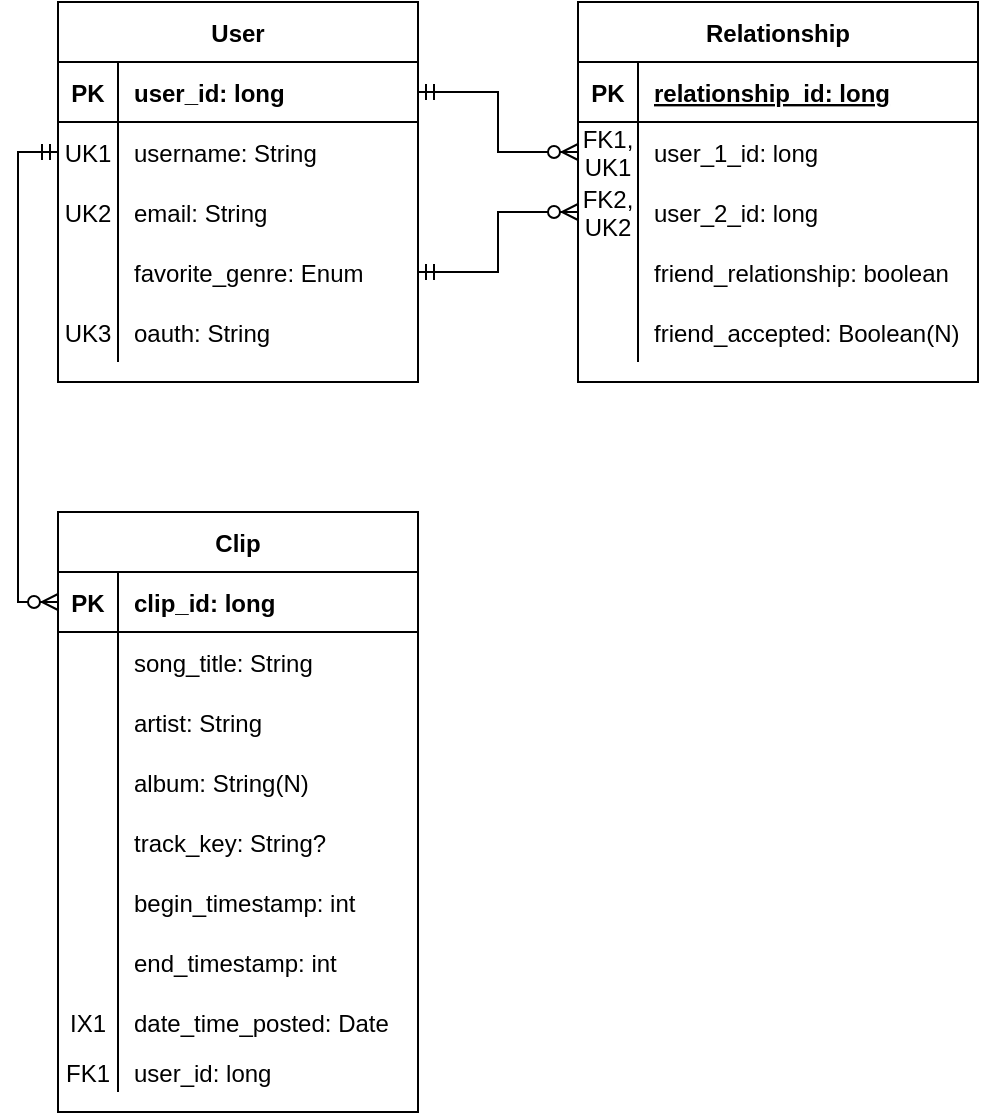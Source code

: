 <mxfile version="13.8.1" type="device"><diagram id="37Z7J8a7XE6H4yeSGgAZ" name="Page-1"><mxGraphModel dx="1422" dy="791" grid="1" gridSize="10" guides="1" tooltips="1" connect="1" arrows="1" fold="1" page="1" pageScale="1" pageWidth="850" pageHeight="1100" math="0" shadow="0"><root><mxCell id="0"/><mxCell id="1" parent="0"/><mxCell id="KNyDeAOOPbD6csaYA2hz-42" style="edgeStyle=orthogonalEdgeStyle;rounded=0;orthogonalLoop=1;jettySize=auto;html=1;entryX=1;entryY=0.5;entryDx=0;entryDy=0;startArrow=ERzeroToMany;startFill=1;endArrow=ERmandOne;endFill=0;exitX=0;exitY=0.5;exitDx=0;exitDy=0;" parent="1" source="xBZSRS5c9fNHFquKNub9-8" target="KNyDeAOOPbD6csaYA2hz-11" edge="1"><mxGeometry relative="1" as="geometry"><mxPoint x="440" y="310" as="sourcePoint"/></mxGeometry></mxCell><mxCell id="KNyDeAOOPbD6csaYA2hz-41" style="edgeStyle=orthogonalEdgeStyle;rounded=0;orthogonalLoop=1;jettySize=auto;html=1;startArrow=ERzeroToMany;startFill=1;endArrow=ERmandOne;endFill=0;exitX=0;exitY=0.5;exitDx=0;exitDy=0;" parent="1" source="xBZSRS5c9fNHFquKNub9-5" target="KNyDeAOOPbD6csaYA2hz-2" edge="1"><mxGeometry relative="1" as="geometry"><mxPoint x="440" y="260" as="sourcePoint"/></mxGeometry></mxCell><mxCell id="KNyDeAOOPbD6csaYA2hz-73" style="edgeStyle=orthogonalEdgeStyle;rounded=0;orthogonalLoop=1;jettySize=auto;html=1;exitX=0;exitY=0.5;exitDx=0;exitDy=0;startArrow=ERzeroToMany;startFill=1;endArrow=ERmandOne;endFill=0;entryX=0;entryY=0.5;entryDx=0;entryDy=0;" parent="1" source="KNyDeAOOPbD6csaYA2hz-28" target="KNyDeAOOPbD6csaYA2hz-5" edge="1"><mxGeometry relative="1" as="geometry"><mxPoint x="200" y="305" as="targetPoint"/></mxGeometry></mxCell><mxCell id="KNyDeAOOPbD6csaYA2hz-1" value="User" style="shape=table;startSize=30;container=1;collapsible=1;childLayout=tableLayout;fixedRows=1;rowLines=0;fontStyle=1;align=center;resizeLast=1;" parent="1" vertex="1"><mxGeometry x="220" y="140" width="180" height="190" as="geometry"/></mxCell><mxCell id="KNyDeAOOPbD6csaYA2hz-2" value="" style="shape=partialRectangle;collapsible=0;dropTarget=0;pointerEvents=0;fillColor=none;top=0;left=0;bottom=1;right=0;points=[[0,0.5],[1,0.5]];portConstraint=eastwest;" parent="KNyDeAOOPbD6csaYA2hz-1" vertex="1"><mxGeometry y="30" width="180" height="30" as="geometry"/></mxCell><mxCell id="KNyDeAOOPbD6csaYA2hz-3" value="PK" style="shape=partialRectangle;connectable=0;fillColor=none;top=0;left=0;bottom=0;right=0;fontStyle=1;overflow=hidden;" parent="KNyDeAOOPbD6csaYA2hz-2" vertex="1"><mxGeometry width="30" height="30" as="geometry"/></mxCell><mxCell id="KNyDeAOOPbD6csaYA2hz-4" value="user_id: long" style="shape=partialRectangle;connectable=0;fillColor=none;top=0;left=0;bottom=0;right=0;align=left;spacingLeft=6;fontStyle=1;overflow=hidden;" parent="KNyDeAOOPbD6csaYA2hz-2" vertex="1"><mxGeometry x="30" width="150" height="30" as="geometry"/></mxCell><mxCell id="KNyDeAOOPbD6csaYA2hz-5" value="" style="shape=partialRectangle;collapsible=0;dropTarget=0;pointerEvents=0;fillColor=none;top=0;left=0;bottom=0;right=0;points=[[0,0.5],[1,0.5]];portConstraint=eastwest;" parent="KNyDeAOOPbD6csaYA2hz-1" vertex="1"><mxGeometry y="60" width="180" height="30" as="geometry"/></mxCell><mxCell id="KNyDeAOOPbD6csaYA2hz-6" value="UK1" style="shape=partialRectangle;connectable=0;fillColor=none;top=0;left=0;bottom=0;right=0;editable=1;overflow=hidden;" parent="KNyDeAOOPbD6csaYA2hz-5" vertex="1"><mxGeometry width="30" height="30" as="geometry"/></mxCell><mxCell id="KNyDeAOOPbD6csaYA2hz-7" value="username: String" style="shape=partialRectangle;connectable=0;fillColor=none;top=0;left=0;bottom=0;right=0;align=left;spacingLeft=6;overflow=hidden;" parent="KNyDeAOOPbD6csaYA2hz-5" vertex="1"><mxGeometry x="30" width="150" height="30" as="geometry"/></mxCell><mxCell id="KNyDeAOOPbD6csaYA2hz-8" value="" style="shape=partialRectangle;collapsible=0;dropTarget=0;pointerEvents=0;fillColor=none;top=0;left=0;bottom=0;right=0;points=[[0,0.5],[1,0.5]];portConstraint=eastwest;" parent="KNyDeAOOPbD6csaYA2hz-1" vertex="1"><mxGeometry y="90" width="180" height="30" as="geometry"/></mxCell><mxCell id="KNyDeAOOPbD6csaYA2hz-9" value="UK2" style="shape=partialRectangle;connectable=0;fillColor=none;top=0;left=0;bottom=0;right=0;editable=1;overflow=hidden;" parent="KNyDeAOOPbD6csaYA2hz-8" vertex="1"><mxGeometry width="30" height="30" as="geometry"/></mxCell><mxCell id="KNyDeAOOPbD6csaYA2hz-10" value="email: String" style="shape=partialRectangle;connectable=0;fillColor=none;top=0;left=0;bottom=0;right=0;align=left;spacingLeft=6;overflow=hidden;" parent="KNyDeAOOPbD6csaYA2hz-8" vertex="1"><mxGeometry x="30" width="150" height="30" as="geometry"/></mxCell><mxCell id="KNyDeAOOPbD6csaYA2hz-11" value="" style="shape=partialRectangle;collapsible=0;dropTarget=0;pointerEvents=0;fillColor=none;top=0;left=0;bottom=0;right=0;points=[[0,0.5],[1,0.5]];portConstraint=eastwest;" parent="KNyDeAOOPbD6csaYA2hz-1" vertex="1"><mxGeometry y="120" width="180" height="30" as="geometry"/></mxCell><mxCell id="KNyDeAOOPbD6csaYA2hz-12" value="" style="shape=partialRectangle;connectable=0;fillColor=none;top=0;left=0;bottom=0;right=0;editable=1;overflow=hidden;" parent="KNyDeAOOPbD6csaYA2hz-11" vertex="1"><mxGeometry width="30" height="30" as="geometry"/></mxCell><mxCell id="KNyDeAOOPbD6csaYA2hz-13" value="favorite_genre: Enum" style="shape=partialRectangle;connectable=0;fillColor=none;top=0;left=0;bottom=0;right=0;align=left;spacingLeft=6;overflow=hidden;" parent="KNyDeAOOPbD6csaYA2hz-11" vertex="1"><mxGeometry x="30" width="150" height="30" as="geometry"/></mxCell><mxCell id="xBZSRS5c9fNHFquKNub9-26" style="shape=partialRectangle;collapsible=0;dropTarget=0;pointerEvents=0;fillColor=none;top=0;left=0;bottom=0;right=0;points=[[0,0.5],[1,0.5]];portConstraint=eastwest;" vertex="1" parent="KNyDeAOOPbD6csaYA2hz-1"><mxGeometry y="150" width="180" height="30" as="geometry"/></mxCell><mxCell id="xBZSRS5c9fNHFquKNub9-27" value="UK3" style="shape=partialRectangle;connectable=0;fillColor=none;top=0;left=0;bottom=0;right=0;editable=1;overflow=hidden;" vertex="1" parent="xBZSRS5c9fNHFquKNub9-26"><mxGeometry width="30" height="30" as="geometry"/></mxCell><mxCell id="xBZSRS5c9fNHFquKNub9-28" value="oauth: String" style="shape=partialRectangle;connectable=0;fillColor=none;top=0;left=0;bottom=0;right=0;align=left;spacingLeft=6;overflow=hidden;" vertex="1" parent="xBZSRS5c9fNHFquKNub9-26"><mxGeometry x="30" width="150" height="30" as="geometry"/></mxCell><mxCell id="xBZSRS5c9fNHFquKNub9-1" value="Relationship" style="shape=table;startSize=30;container=1;collapsible=1;childLayout=tableLayout;fixedRows=1;rowLines=0;fontStyle=1;align=center;resizeLast=1;" vertex="1" parent="1"><mxGeometry x="480" y="140" width="200" height="190" as="geometry"/></mxCell><mxCell id="xBZSRS5c9fNHFquKNub9-2" value="" style="shape=partialRectangle;collapsible=0;dropTarget=0;pointerEvents=0;fillColor=none;top=0;left=0;bottom=1;right=0;points=[[0,0.5],[1,0.5]];portConstraint=eastwest;" vertex="1" parent="xBZSRS5c9fNHFquKNub9-1"><mxGeometry y="30" width="200" height="30" as="geometry"/></mxCell><mxCell id="xBZSRS5c9fNHFquKNub9-3" value="PK" style="shape=partialRectangle;connectable=0;fillColor=none;top=0;left=0;bottom=0;right=0;fontStyle=1;overflow=hidden;" vertex="1" parent="xBZSRS5c9fNHFquKNub9-2"><mxGeometry width="30" height="30" as="geometry"/></mxCell><mxCell id="xBZSRS5c9fNHFquKNub9-4" value="relationship_id: long" style="shape=partialRectangle;connectable=0;fillColor=none;top=0;left=0;bottom=0;right=0;align=left;spacingLeft=6;fontStyle=5;overflow=hidden;" vertex="1" parent="xBZSRS5c9fNHFquKNub9-2"><mxGeometry x="30" width="170" height="30" as="geometry"/></mxCell><mxCell id="xBZSRS5c9fNHFquKNub9-5" value="" style="shape=partialRectangle;collapsible=0;dropTarget=0;pointerEvents=0;fillColor=none;top=0;left=0;bottom=0;right=0;points=[[0,0.5],[1,0.5]];portConstraint=eastwest;" vertex="1" parent="xBZSRS5c9fNHFquKNub9-1"><mxGeometry y="60" width="200" height="30" as="geometry"/></mxCell><mxCell id="xBZSRS5c9fNHFquKNub9-6" value="FK1,&#xA;UK1&#xA;" style="shape=partialRectangle;connectable=0;fillColor=none;top=0;left=0;bottom=0;right=0;editable=1;overflow=hidden;" vertex="1" parent="xBZSRS5c9fNHFquKNub9-5"><mxGeometry width="30" height="30" as="geometry"/></mxCell><mxCell id="xBZSRS5c9fNHFquKNub9-7" value="user_1_id: long" style="shape=partialRectangle;connectable=0;fillColor=none;top=0;left=0;bottom=0;right=0;align=left;spacingLeft=6;overflow=hidden;" vertex="1" parent="xBZSRS5c9fNHFquKNub9-5"><mxGeometry x="30" width="170" height="30" as="geometry"/></mxCell><mxCell id="xBZSRS5c9fNHFquKNub9-8" value="" style="shape=partialRectangle;collapsible=0;dropTarget=0;pointerEvents=0;fillColor=none;top=0;left=0;bottom=0;right=0;points=[[0,0.5],[1,0.5]];portConstraint=eastwest;" vertex="1" parent="xBZSRS5c9fNHFquKNub9-1"><mxGeometry y="90" width="200" height="30" as="geometry"/></mxCell><mxCell id="xBZSRS5c9fNHFquKNub9-9" value="FK2,&#xA;UK2" style="shape=partialRectangle;connectable=0;fillColor=none;top=0;left=0;bottom=0;right=0;editable=1;overflow=hidden;" vertex="1" parent="xBZSRS5c9fNHFquKNub9-8"><mxGeometry width="30" height="30" as="geometry"/></mxCell><mxCell id="xBZSRS5c9fNHFquKNub9-10" value="user_2_id: long" style="shape=partialRectangle;connectable=0;fillColor=none;top=0;left=0;bottom=0;right=0;align=left;spacingLeft=6;overflow=hidden;" vertex="1" parent="xBZSRS5c9fNHFquKNub9-8"><mxGeometry x="30" width="170" height="30" as="geometry"/></mxCell><mxCell id="xBZSRS5c9fNHFquKNub9-20" style="shape=partialRectangle;collapsible=0;dropTarget=0;pointerEvents=0;fillColor=none;top=0;left=0;bottom=0;right=0;points=[[0,0.5],[1,0.5]];portConstraint=eastwest;" vertex="1" parent="xBZSRS5c9fNHFquKNub9-1"><mxGeometry y="120" width="200" height="30" as="geometry"/></mxCell><mxCell id="xBZSRS5c9fNHFquKNub9-21" style="shape=partialRectangle;connectable=0;fillColor=none;top=0;left=0;bottom=0;right=0;editable=1;overflow=hidden;" vertex="1" parent="xBZSRS5c9fNHFquKNub9-20"><mxGeometry width="30" height="30" as="geometry"/></mxCell><mxCell id="xBZSRS5c9fNHFquKNub9-22" value="friend_relationship: boolean" style="shape=partialRectangle;connectable=0;fillColor=none;top=0;left=0;bottom=0;right=0;align=left;spacingLeft=6;overflow=hidden;" vertex="1" parent="xBZSRS5c9fNHFquKNub9-20"><mxGeometry x="30" width="170" height="30" as="geometry"/></mxCell><mxCell id="xBZSRS5c9fNHFquKNub9-29" style="shape=partialRectangle;collapsible=0;dropTarget=0;pointerEvents=0;fillColor=none;top=0;left=0;bottom=0;right=0;points=[[0,0.5],[1,0.5]];portConstraint=eastwest;" vertex="1" parent="xBZSRS5c9fNHFquKNub9-1"><mxGeometry y="150" width="200" height="30" as="geometry"/></mxCell><mxCell id="xBZSRS5c9fNHFquKNub9-30" style="shape=partialRectangle;connectable=0;fillColor=none;top=0;left=0;bottom=0;right=0;editable=1;overflow=hidden;" vertex="1" parent="xBZSRS5c9fNHFquKNub9-29"><mxGeometry width="30" height="30" as="geometry"/></mxCell><mxCell id="xBZSRS5c9fNHFquKNub9-31" value="friend_accepted: Boolean(N)" style="shape=partialRectangle;connectable=0;fillColor=none;top=0;left=0;bottom=0;right=0;align=left;spacingLeft=6;overflow=hidden;" vertex="1" parent="xBZSRS5c9fNHFquKNub9-29"><mxGeometry x="30" width="170" height="30" as="geometry"/></mxCell><mxCell id="KNyDeAOOPbD6csaYA2hz-27" value="Clip" style="shape=table;startSize=30;container=1;collapsible=1;childLayout=tableLayout;fixedRows=1;rowLines=0;fontStyle=1;align=center;resizeLast=1;" parent="1" vertex="1"><mxGeometry x="220" y="395" width="180" height="300" as="geometry"/></mxCell><mxCell id="KNyDeAOOPbD6csaYA2hz-28" value="" style="shape=partialRectangle;collapsible=0;dropTarget=0;pointerEvents=0;fillColor=none;top=0;left=0;bottom=1;right=0;points=[[0,0.5],[1,0.5]];portConstraint=eastwest;" parent="KNyDeAOOPbD6csaYA2hz-27" vertex="1"><mxGeometry y="30" width="180" height="30" as="geometry"/></mxCell><mxCell id="KNyDeAOOPbD6csaYA2hz-29" value="PK" style="shape=partialRectangle;connectable=0;fillColor=none;top=0;left=0;bottom=0;right=0;fontStyle=1;overflow=hidden;" parent="KNyDeAOOPbD6csaYA2hz-28" vertex="1"><mxGeometry width="30" height="30" as="geometry"/></mxCell><mxCell id="KNyDeAOOPbD6csaYA2hz-30" value="clip_id: long" style="shape=partialRectangle;connectable=0;fillColor=none;top=0;left=0;bottom=0;right=0;align=left;spacingLeft=6;fontStyle=1;overflow=hidden;" parent="KNyDeAOOPbD6csaYA2hz-28" vertex="1"><mxGeometry x="30" width="150" height="30" as="geometry"/></mxCell><mxCell id="KNyDeAOOPbD6csaYA2hz-31" value="" style="shape=partialRectangle;collapsible=0;dropTarget=0;pointerEvents=0;fillColor=none;top=0;left=0;bottom=0;right=0;points=[[0,0.5],[1,0.5]];portConstraint=eastwest;" parent="KNyDeAOOPbD6csaYA2hz-27" vertex="1"><mxGeometry y="60" width="180" height="30" as="geometry"/></mxCell><mxCell id="KNyDeAOOPbD6csaYA2hz-32" value="" style="shape=partialRectangle;connectable=0;fillColor=none;top=0;left=0;bottom=0;right=0;editable=1;overflow=hidden;" parent="KNyDeAOOPbD6csaYA2hz-31" vertex="1"><mxGeometry width="30" height="30" as="geometry"/></mxCell><mxCell id="KNyDeAOOPbD6csaYA2hz-33" value="song_title: String" style="shape=partialRectangle;connectable=0;fillColor=none;top=0;left=0;bottom=0;right=0;align=left;spacingLeft=6;overflow=hidden;" parent="KNyDeAOOPbD6csaYA2hz-31" vertex="1"><mxGeometry x="30" width="150" height="30" as="geometry"/></mxCell><mxCell id="KNyDeAOOPbD6csaYA2hz-34" value="" style="shape=partialRectangle;collapsible=0;dropTarget=0;pointerEvents=0;fillColor=none;top=0;left=0;bottom=0;right=0;points=[[0,0.5],[1,0.5]];portConstraint=eastwest;" parent="KNyDeAOOPbD6csaYA2hz-27" vertex="1"><mxGeometry y="90" width="180" height="30" as="geometry"/></mxCell><mxCell id="KNyDeAOOPbD6csaYA2hz-35" value="" style="shape=partialRectangle;connectable=0;fillColor=none;top=0;left=0;bottom=0;right=0;editable=1;overflow=hidden;" parent="KNyDeAOOPbD6csaYA2hz-34" vertex="1"><mxGeometry width="30" height="30" as="geometry"/></mxCell><mxCell id="KNyDeAOOPbD6csaYA2hz-36" value="artist: String" style="shape=partialRectangle;connectable=0;fillColor=none;top=0;left=0;bottom=0;right=0;align=left;spacingLeft=6;overflow=hidden;" parent="KNyDeAOOPbD6csaYA2hz-34" vertex="1"><mxGeometry x="30" width="150" height="30" as="geometry"/></mxCell><mxCell id="KNyDeAOOPbD6csaYA2hz-37" value="" style="shape=partialRectangle;collapsible=0;dropTarget=0;pointerEvents=0;fillColor=none;top=0;left=0;bottom=0;right=0;points=[[0,0.5],[1,0.5]];portConstraint=eastwest;" parent="KNyDeAOOPbD6csaYA2hz-27" vertex="1"><mxGeometry y="120" width="180" height="30" as="geometry"/></mxCell><mxCell id="KNyDeAOOPbD6csaYA2hz-38" value="" style="shape=partialRectangle;connectable=0;fillColor=none;top=0;left=0;bottom=0;right=0;editable=1;overflow=hidden;" parent="KNyDeAOOPbD6csaYA2hz-37" vertex="1"><mxGeometry width="30" height="30" as="geometry"/></mxCell><mxCell id="KNyDeAOOPbD6csaYA2hz-39" value="album: String(N)" style="shape=partialRectangle;connectable=0;fillColor=none;top=0;left=0;bottom=0;right=0;align=left;spacingLeft=6;overflow=hidden;" parent="KNyDeAOOPbD6csaYA2hz-37" vertex="1"><mxGeometry x="30" width="150" height="30" as="geometry"/></mxCell><mxCell id="KNyDeAOOPbD6csaYA2hz-60" style="shape=partialRectangle;collapsible=0;dropTarget=0;pointerEvents=0;fillColor=none;top=0;left=0;bottom=0;right=0;points=[[0,0.5],[1,0.5]];portConstraint=eastwest;" parent="KNyDeAOOPbD6csaYA2hz-27" vertex="1"><mxGeometry y="150" width="180" height="30" as="geometry"/></mxCell><mxCell id="KNyDeAOOPbD6csaYA2hz-61" value="" style="shape=partialRectangle;connectable=0;fillColor=none;top=0;left=0;bottom=0;right=0;editable=1;overflow=hidden;" parent="KNyDeAOOPbD6csaYA2hz-60" vertex="1"><mxGeometry width="30" height="30" as="geometry"/></mxCell><mxCell id="KNyDeAOOPbD6csaYA2hz-62" value="track_key: String?" style="shape=partialRectangle;connectable=0;fillColor=none;top=0;left=0;bottom=0;right=0;align=left;spacingLeft=6;overflow=hidden;" parent="KNyDeAOOPbD6csaYA2hz-60" vertex="1"><mxGeometry x="30" width="150" height="30" as="geometry"/></mxCell><mxCell id="KNyDeAOOPbD6csaYA2hz-63" style="shape=partialRectangle;collapsible=0;dropTarget=0;pointerEvents=0;fillColor=none;top=0;left=0;bottom=0;right=0;points=[[0,0.5],[1,0.5]];portConstraint=eastwest;" parent="KNyDeAOOPbD6csaYA2hz-27" vertex="1"><mxGeometry y="180" width="180" height="30" as="geometry"/></mxCell><mxCell id="KNyDeAOOPbD6csaYA2hz-64" style="shape=partialRectangle;connectable=0;fillColor=none;top=0;left=0;bottom=0;right=0;editable=1;overflow=hidden;" parent="KNyDeAOOPbD6csaYA2hz-63" vertex="1"><mxGeometry width="30" height="30" as="geometry"/></mxCell><mxCell id="KNyDeAOOPbD6csaYA2hz-65" value="begin_timestamp: int" style="shape=partialRectangle;connectable=0;fillColor=none;top=0;left=0;bottom=0;right=0;align=left;spacingLeft=6;overflow=hidden;" parent="KNyDeAOOPbD6csaYA2hz-63" vertex="1"><mxGeometry x="30" width="150" height="30" as="geometry"/></mxCell><mxCell id="KNyDeAOOPbD6csaYA2hz-66" style="shape=partialRectangle;collapsible=0;dropTarget=0;pointerEvents=0;fillColor=none;top=0;left=0;bottom=0;right=0;points=[[0,0.5],[1,0.5]];portConstraint=eastwest;" parent="KNyDeAOOPbD6csaYA2hz-27" vertex="1"><mxGeometry y="210" width="180" height="30" as="geometry"/></mxCell><mxCell id="KNyDeAOOPbD6csaYA2hz-67" style="shape=partialRectangle;connectable=0;fillColor=none;top=0;left=0;bottom=0;right=0;editable=1;overflow=hidden;" parent="KNyDeAOOPbD6csaYA2hz-66" vertex="1"><mxGeometry width="30" height="30" as="geometry"/></mxCell><mxCell id="KNyDeAOOPbD6csaYA2hz-68" value="end_timestamp: int" style="shape=partialRectangle;connectable=0;fillColor=none;top=0;left=0;bottom=0;right=0;align=left;spacingLeft=6;overflow=hidden;" parent="KNyDeAOOPbD6csaYA2hz-66" vertex="1"><mxGeometry x="30" width="150" height="30" as="geometry"/></mxCell><mxCell id="KNyDeAOOPbD6csaYA2hz-69" style="shape=partialRectangle;collapsible=0;dropTarget=0;pointerEvents=0;fillColor=none;top=0;left=0;bottom=0;right=0;points=[[0,0.5],[1,0.5]];portConstraint=eastwest;" parent="KNyDeAOOPbD6csaYA2hz-27" vertex="1"><mxGeometry y="240" width="180" height="30" as="geometry"/></mxCell><mxCell id="KNyDeAOOPbD6csaYA2hz-70" value="IX1" style="shape=partialRectangle;connectable=0;fillColor=none;top=0;left=0;bottom=0;right=0;editable=1;overflow=hidden;" parent="KNyDeAOOPbD6csaYA2hz-69" vertex="1"><mxGeometry width="30" height="30" as="geometry"/></mxCell><mxCell id="KNyDeAOOPbD6csaYA2hz-71" value="date_time_posted: Date" style="shape=partialRectangle;connectable=0;fillColor=none;top=0;left=0;bottom=0;right=0;align=left;spacingLeft=6;overflow=hidden;" parent="KNyDeAOOPbD6csaYA2hz-69" vertex="1"><mxGeometry x="30" width="150" height="30" as="geometry"/></mxCell><mxCell id="xBZSRS5c9fNHFquKNub9-23" style="shape=partialRectangle;collapsible=0;dropTarget=0;pointerEvents=0;fillColor=none;top=0;left=0;bottom=0;right=0;points=[[0,0.5],[1,0.5]];portConstraint=eastwest;" vertex="1" parent="KNyDeAOOPbD6csaYA2hz-27"><mxGeometry y="270" width="180" height="20" as="geometry"/></mxCell><mxCell id="xBZSRS5c9fNHFquKNub9-24" value="FK1" style="shape=partialRectangle;connectable=0;fillColor=none;top=0;left=0;bottom=0;right=0;editable=1;overflow=hidden;" vertex="1" parent="xBZSRS5c9fNHFquKNub9-23"><mxGeometry width="30" height="20" as="geometry"/></mxCell><mxCell id="xBZSRS5c9fNHFquKNub9-25" value="user_id: long" style="shape=partialRectangle;connectable=0;fillColor=none;top=0;left=0;bottom=0;right=0;align=left;spacingLeft=6;overflow=hidden;" vertex="1" parent="xBZSRS5c9fNHFquKNub9-23"><mxGeometry x="30" width="150" height="20" as="geometry"/></mxCell></root></mxGraphModel></diagram></mxfile>